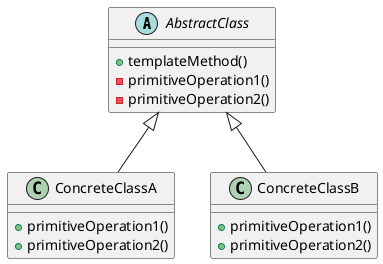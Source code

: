 @startuml
abstract class AbstractClass {
    +templateMethod()
    -primitiveOperation1()
    -primitiveOperation2()
}

class ConcreteClassA {
    +primitiveOperation1()
    +primitiveOperation2()
}

class ConcreteClassB {
    +primitiveOperation1()
    +primitiveOperation2()
}

AbstractClass <|-- ConcreteClassA
AbstractClass <|-- ConcreteClassB
@enduml